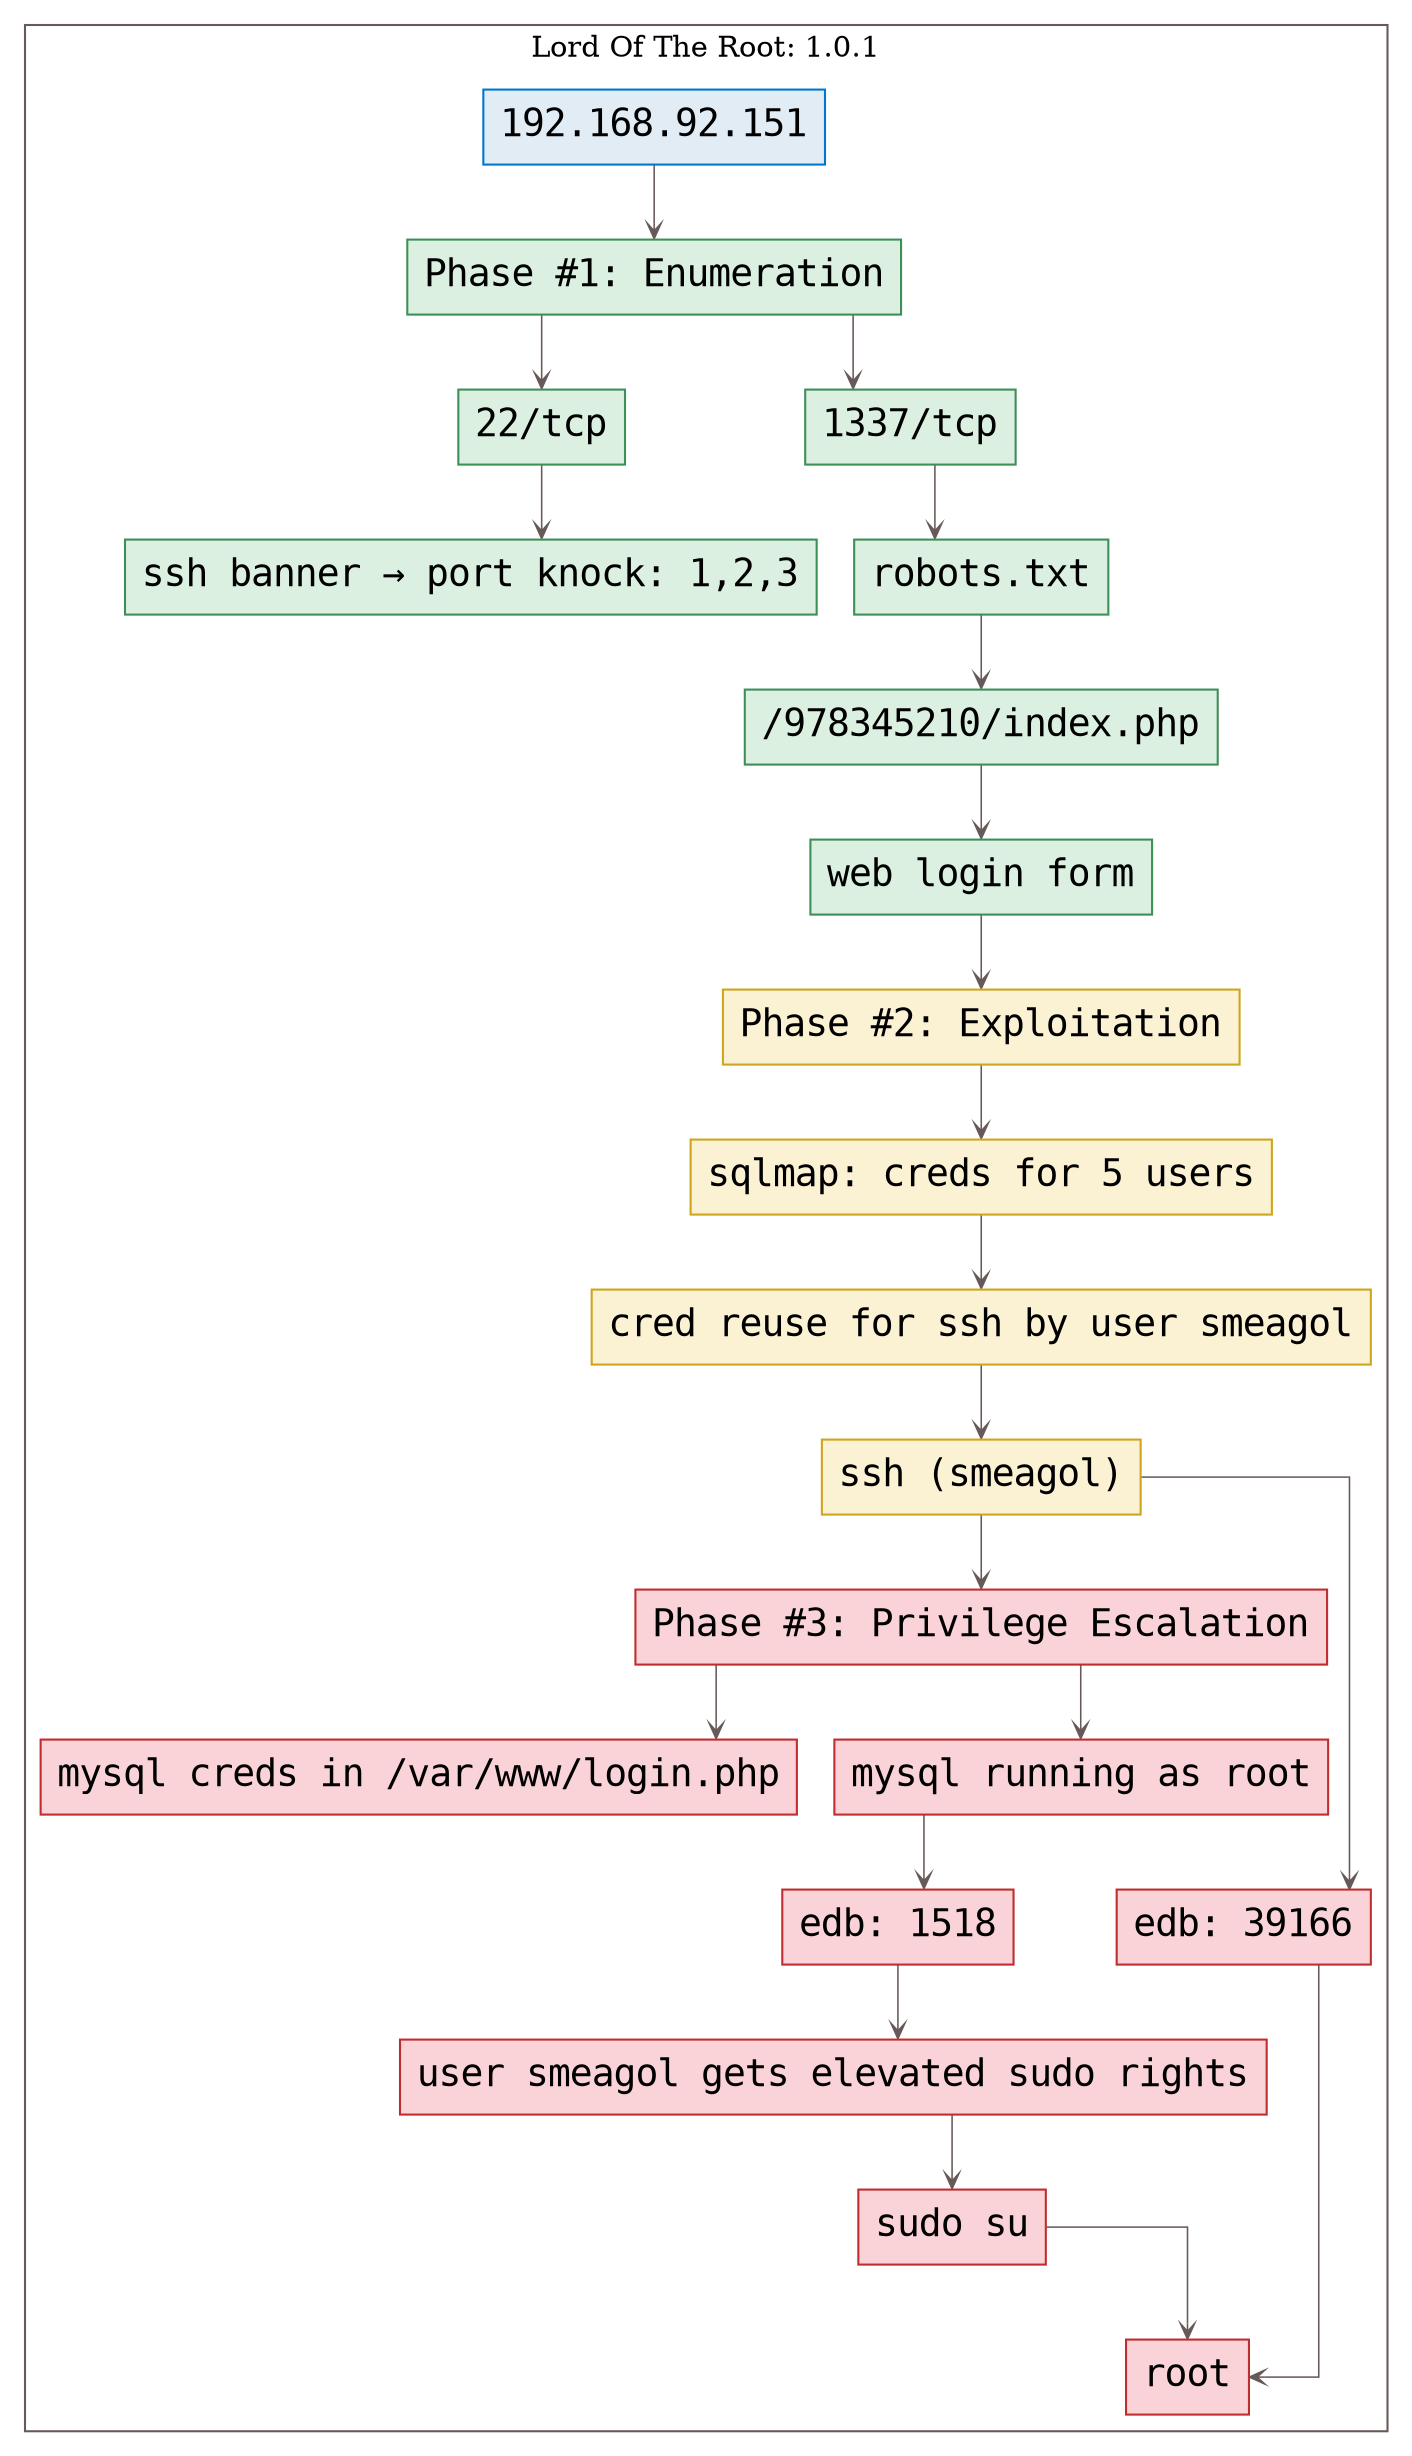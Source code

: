 digraph G {
  #rankdir=LR;
  nodesdictep=1.0; splines="ortho"; K=0.6; overlap=scale; fixedsize=true; resolution=72; bgcolor="#ffffff"; outputorder="edgesfirst";
  node [fontname="courier" fontsize=18 shape=box width=0.25 fillcolor="white" style="filled,solid"];
  edge [style=solid color="#665957" penwidth=0.75 arrowhead=vee arrowsize=0.75 ];

  0[label="192.168.92.151" color="#0077cc" fillcolor="#e1ecf4" tooltip="Lord Of The Root: 1.0.1"];
  10[label="cred reuse for ssh by user smeagol" color="#cea51b" fillcolor="#fbf2d4" tooltip="Phase #2:Exploitation"];
  11[label="ssh (smeagol)" color="#cea51b" fillcolor="#fbf2d4" tooltip="Phase #2:Exploitation"];
  12[label="Phase #3: Privilege Escalation" color="#c02d2e" fillcolor="#f9d3d7" tooltip="Phase #3:Privilege Escalation"];
  13[label="mysql creds in /var/www/login.php" color="#c02d2e" fillcolor="#f9d3d7" tooltip="Phase #3:Privilege Escalation"];
  14[label="mysql running as root" color="#c02d2e" fillcolor="#f9d3d7" tooltip="Phase #3:Privilege Escalation"];
  15[label="edb: 1518" color="#c02d2e" fillcolor="#f9d3d7" tooltip="Phase #3:Privilege Escalation"];
  16[label="user smeagol gets elevated sudo rights" color="#c02d2e" fillcolor="#f9d3d7" tooltip="Phase #3:Privilege Escalation"];
  17[label="sudo su" color="#c02d2e" fillcolor="#f9d3d7" tooltip="Phase #3:Privilege Escalation"];
  18[label="root" color="#c02d2e" fillcolor="#f9d3d7" tooltip="Phase #3:Privilege Escalation"];
  19[label="edb: 39166" color="#c02d2e" fillcolor="#f9d3d7" tooltip="Phase #3:Privilege Escalation"];
  1[label="Phase #1: Enumeration" color="#3d8f58" fillcolor="#dcf0e2" tooltip="Phase #1:Enumeration"];
  2[label="22/tcp" color="#3d8f58" fillcolor="#dcf0e2" tooltip="Phase #1:Enumeration"];
  3[label="ssh banner → port knock: 1,2,3" color="#3d8f58" fillcolor="#dcf0e2" tooltip="Phase #1:Enumeration"];
  4[label="1337/tcp" color="#3d8f58" fillcolor="#dcf0e2" tooltip="Phase #1:Enumeration"];
  5[label="robots.txt" color="#3d8f58" fillcolor="#dcf0e2" tooltip="Phase #1:Enumeration"];
  6[label="/978345210/index.php" color="#3d8f58" fillcolor="#dcf0e2" tooltip="Phase #1:Enumeration"];
  7[label="web login form" color="#3d8f58" fillcolor="#dcf0e2" tooltip="Phase #1:Enumeration"];
  8[label="Phase #2: Exploitation" color="#cea51b" fillcolor="#fbf2d4" tooltip="Phase #2:Exploitation"];
  9[label="sqlmap: creds for 5 users" color="#cea51b" fillcolor="#fbf2d4" tooltip="Phase #2:Exploitation"];

  subgraph cluster_0 {
    node [style="filled,solid"];
    label = "Lord Of The Root: 1.0.1";
    color = "#665957";
    0 -> 1 [color="#665957"];
    1 -> 2 [color="#665957"];
    1 -> 4 [color="#665957"];
    10 -> 11 [color="#665957"];
    11 -> 12 [color="#665957"];
    11 -> 19 [color="#665957"];
    12 -> 13 [color="#665957"];
    12 -> 14 [color="#665957"];
    14 -> 15 [color="#665957"];
    15 -> 16 [color="#665957"];
    16 -> 17 [color="#665957"];
    17 -> 18 [color="#665957"];
    19 -> 18 [color="#665957"];
    2 -> 3 [color="#665957"];
    4 -> 5 [color="#665957"];
    5 -> 6 [color="#665957"];
    6 -> 7 [color="#665957"];
    7 -> 8 [color="#665957"];
    8 -> 9 [color="#665957"];
    9 -> 10 [color="#665957"];
  }
}
